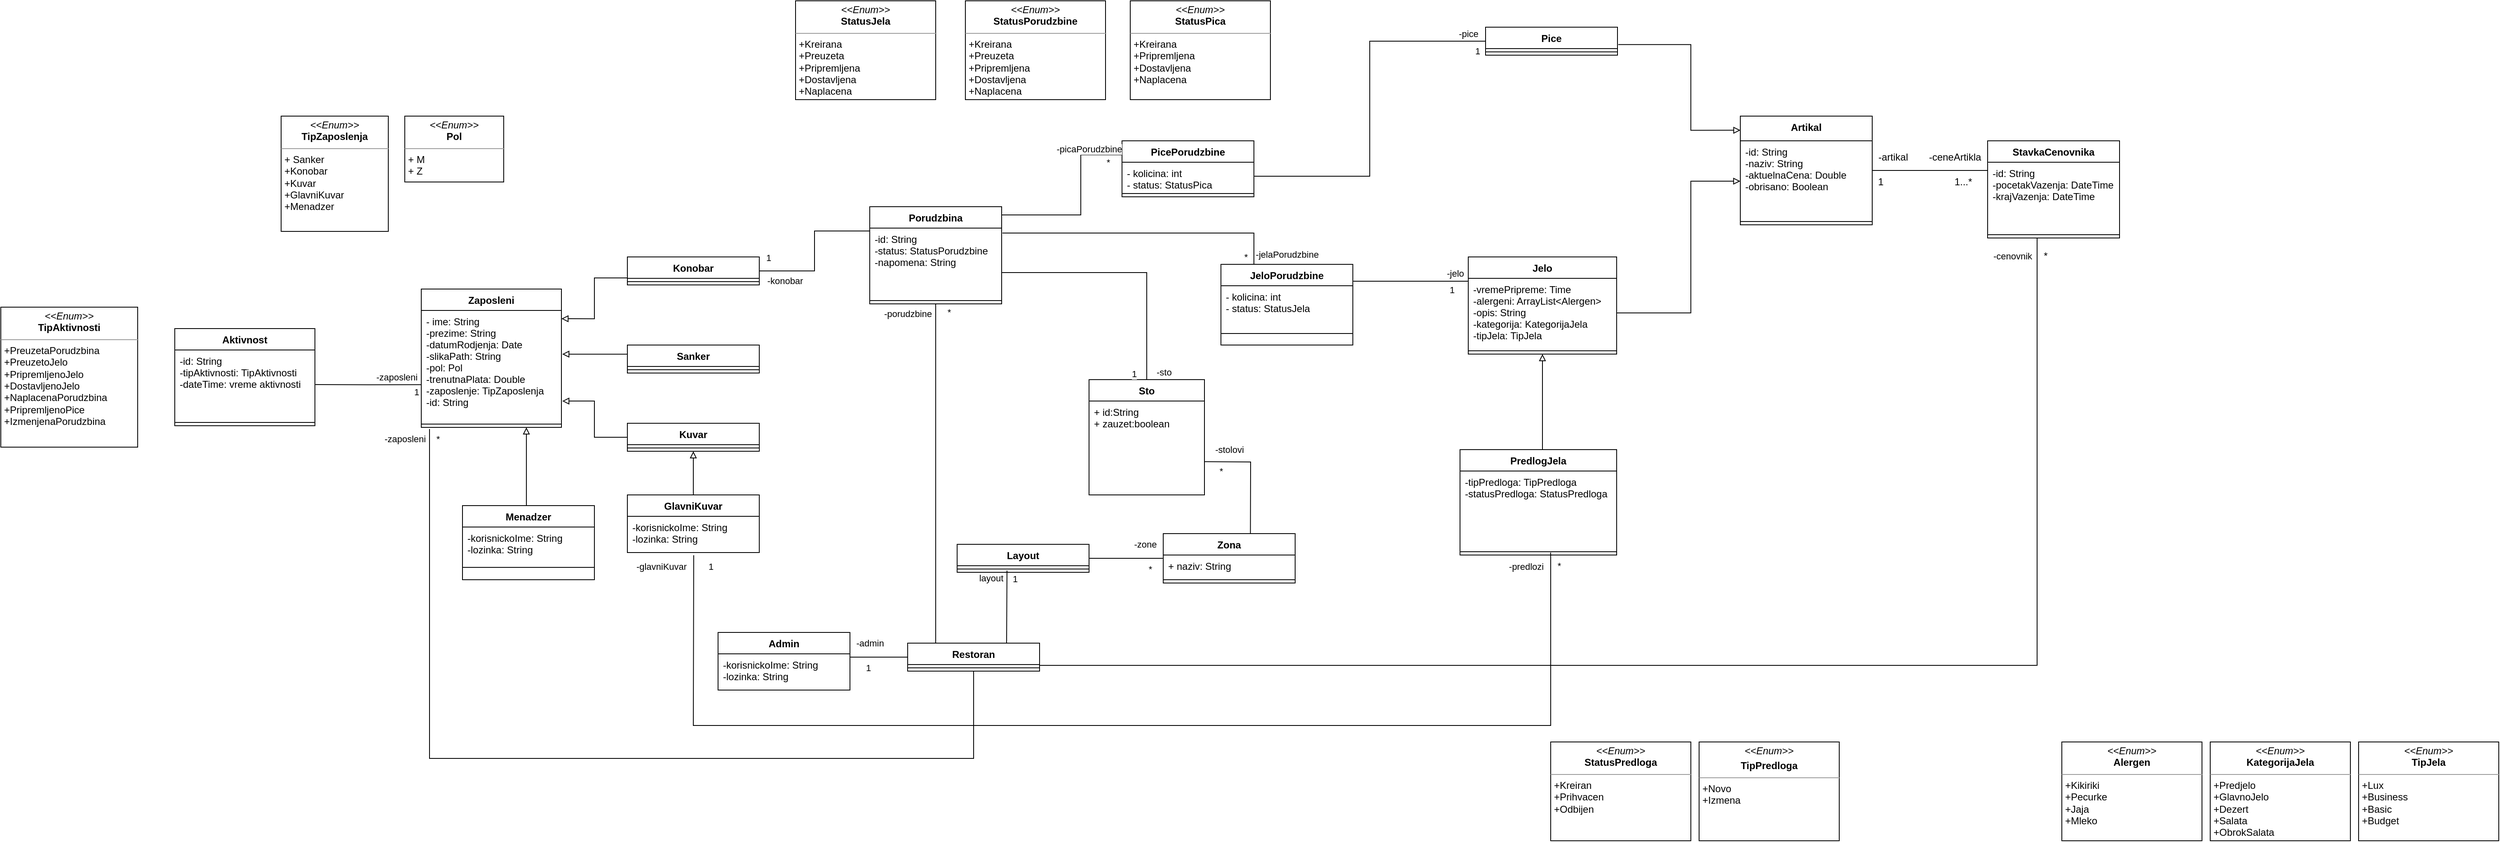 <mxfile version="15.6.8" type="google"><diagram id="C5RBs43oDa-KdzZeNtuy" name="Page-1"><mxGraphModel dx="2500" dy="946" grid="1" gridSize="10" guides="1" tooltips="1" connect="1" arrows="1" fold="1" page="1" pageScale="1" pageWidth="827" pageHeight="1169" math="0" shadow="0"><root><mxCell id="WIyWlLk6GJQsqaUBKTNV-0"/><mxCell id="WIyWlLk6GJQsqaUBKTNV-1" parent="WIyWlLk6GJQsqaUBKTNV-0"/><mxCell id="PHGh8Hlhqa9zIVunHIgh-32" style="edgeStyle=orthogonalEdgeStyle;rounded=0;orthogonalLoop=1;jettySize=auto;html=1;exitX=0;exitY=0.673;exitDx=0;exitDy=0;entryX=1;entryY=0.5;entryDx=0;entryDy=0;endArrow=none;endFill=0;exitPerimeter=0;" edge="1" parent="WIyWlLk6GJQsqaUBKTNV-1" source="z5lj-gAgXZNig8VjJqwY-1" target="adZ7e3oiYc-GaPD_0mU6-1"><mxGeometry relative="1" as="geometry"/></mxCell><mxCell id="PHGh8Hlhqa9zIVunHIgh-33" value="-zaposleni" style="edgeLabel;html=1;align=center;verticalAlign=middle;resizable=0;points=[];" vertex="1" connectable="0" parent="PHGh8Hlhqa9zIVunHIgh-32"><mxGeometry x="0.239" y="2" relative="1" as="geometry"><mxPoint x="50" y="-11" as="offset"/></mxGeometry></mxCell><mxCell id="PHGh8Hlhqa9zIVunHIgh-34" value="1" style="edgeLabel;html=1;align=center;verticalAlign=middle;resizable=0;points=[];" vertex="1" connectable="0" parent="PHGh8Hlhqa9zIVunHIgh-32"><mxGeometry x="-0.208" y="1" relative="1" as="geometry"><mxPoint x="45" y="8" as="offset"/></mxGeometry></mxCell><mxCell id="z5lj-gAgXZNig8VjJqwY-0" value="Zaposleni" style="swimlane;fontStyle=1;align=center;verticalAlign=top;childLayout=stackLayout;horizontal=1;startSize=26;horizontalStack=0;resizeParent=1;resizeParentMax=0;resizeLast=0;collapsible=1;marginBottom=0;fillColor=default;strokeColor=default;fontColor=default;" parent="WIyWlLk6GJQsqaUBKTNV-1" vertex="1"><mxGeometry x="-210" y="390" width="170" height="168" as="geometry"/></mxCell><mxCell id="z5lj-gAgXZNig8VjJqwY-1" value="- ime: String&#10;-prezime: String&#10;-datumRodjenja: Date&#10;-slikaPath: String&#10;-pol: Pol&#10;-trenutnaPlata: Double&#10;-zaposlenje: TipZaposlenja&#10;-id: String&#10;" style="text;strokeColor=none;fillColor=none;align=left;verticalAlign=top;spacingLeft=4;spacingRight=4;overflow=hidden;rotatable=0;points=[[0,0.5],[1,0.5]];portConstraint=eastwest;fontColor=default;" parent="z5lj-gAgXZNig8VjJqwY-0" vertex="1"><mxGeometry y="26" width="170" height="134" as="geometry"/></mxCell><mxCell id="z5lj-gAgXZNig8VjJqwY-2" value="" style="line;strokeWidth=1;fillColor=none;align=left;verticalAlign=middle;spacingTop=-1;spacingLeft=3;spacingRight=3;rotatable=0;labelPosition=right;points=[];portConstraint=eastwest;" parent="z5lj-gAgXZNig8VjJqwY-0" vertex="1"><mxGeometry y="160" width="170" height="8" as="geometry"/></mxCell><mxCell id="z5lj-gAgXZNig8VjJqwY-4" value="&lt;p style=&quot;margin: 0px ; margin-top: 4px ; text-align: center&quot;&gt;&lt;i&gt;&amp;lt;&amp;lt;Enum&amp;gt;&amp;gt;&lt;/i&gt;&lt;br&gt;&lt;b&gt;TipZaposlenja&lt;/b&gt;&lt;/p&gt;&lt;hr size=&quot;1&quot;&gt;&lt;p style=&quot;margin: 0px ; margin-left: 4px&quot;&gt;+ Sanker&lt;br&gt;&lt;/p&gt;&lt;p style=&quot;margin: 0px ; margin-left: 4px&quot;&gt;+Konobar&lt;/p&gt;&lt;p style=&quot;margin: 0px ; margin-left: 4px&quot;&gt;+Kuvar&lt;/p&gt;&lt;p style=&quot;margin: 0px ; margin-left: 4px&quot;&gt;+GlavniKuvar&lt;/p&gt;&lt;p style=&quot;margin: 0px ; margin-left: 4px&quot;&gt;+Menadzer&lt;/p&gt;&lt;p style=&quot;margin: 0px ; margin-left: 4px&quot;&gt;&lt;br&gt;&lt;/p&gt;" style="verticalAlign=top;align=left;overflow=fill;fontSize=12;fontFamily=Helvetica;html=1;fillColor=default;strokeColor=default;fontColor=default;" vertex="1" parent="WIyWlLk6GJQsqaUBKTNV-1"><mxGeometry x="-380" y="180" width="130" height="140" as="geometry"/></mxCell><mxCell id="z5lj-gAgXZNig8VjJqwY-5" value="&lt;p style=&quot;margin: 0px ; margin-top: 4px ; text-align: center&quot;&gt;&lt;i&gt;&amp;lt;&amp;lt;Enum&amp;gt;&amp;gt;&lt;/i&gt;&lt;br&gt;&lt;b&gt;Pol&lt;/b&gt;&lt;/p&gt;&lt;hr size=&quot;1&quot;&gt;&lt;p style=&quot;margin: 0px ; margin-left: 4px&quot;&gt;+ M&lt;/p&gt;&lt;p style=&quot;margin: 0px ; margin-left: 4px&quot;&gt;+ Z&lt;/p&gt;&lt;p style=&quot;margin: 0px ; margin-left: 4px&quot;&gt;&lt;br&gt;&lt;/p&gt;" style="verticalAlign=top;align=left;overflow=fill;fontSize=12;fontFamily=Helvetica;html=1;fillColor=default;strokeColor=default;fontColor=default;" vertex="1" parent="WIyWlLk6GJQsqaUBKTNV-1"><mxGeometry x="-230" y="180" width="120" height="80" as="geometry"/></mxCell><mxCell id="PHGh8Hlhqa9zIVunHIgh-1" style="edgeStyle=orthogonalEdgeStyle;rounded=0;orthogonalLoop=1;jettySize=auto;html=1;exitX=0;exitY=0.25;exitDx=0;exitDy=0;entryX=1;entryY=0.5;entryDx=0;entryDy=0;strokeColor=default;labelBackgroundColor=default;fontColor=default;endArrow=none;endFill=0;" edge="1" parent="WIyWlLk6GJQsqaUBKTNV-1" source="z5lj-gAgXZNig8VjJqwY-6" target="x6llYx6N_kBOR-VFMEYY-3"><mxGeometry relative="1" as="geometry"/></mxCell><mxCell id="PHGh8Hlhqa9zIVunHIgh-4" value="1" style="edgeLabel;html=1;align=center;verticalAlign=middle;resizable=0;points=[];" vertex="1" connectable="0" parent="PHGh8Hlhqa9zIVunHIgh-1"><mxGeometry x="0.949" y="1" relative="1" as="geometry"><mxPoint x="6" y="-17" as="offset"/></mxGeometry></mxCell><mxCell id="x6llYx6N_kBOR-VFMEYY-9" value="-konobar" style="edgeLabel;html=1;align=center;verticalAlign=middle;resizable=0;points=[];" connectable="0" vertex="1" parent="PHGh8Hlhqa9zIVunHIgh-1"><mxGeometry x="0.861" y="2" relative="1" as="geometry"><mxPoint x="18" y="10" as="offset"/></mxGeometry></mxCell><mxCell id="z5lj-gAgXZNig8VjJqwY-6" value="Porudzbina" style="swimlane;fontStyle=1;align=center;verticalAlign=top;childLayout=stackLayout;horizontal=1;startSize=26;horizontalStack=0;resizeParent=1;resizeParentMax=0;resizeLast=0;collapsible=1;marginBottom=0;fillColor=default;strokeColor=default;fontColor=default;" vertex="1" parent="WIyWlLk6GJQsqaUBKTNV-1"><mxGeometry x="334" y="290" width="160" height="118" as="geometry"/></mxCell><mxCell id="z5lj-gAgXZNig8VjJqwY-7" value="-id: String&#10;-status: StatusPorudzbine&#10;-napomena: String" style="text;strokeColor=none;fillColor=none;align=left;verticalAlign=top;spacingLeft=4;spacingRight=4;overflow=hidden;rotatable=0;points=[[0,0.5],[1,0.5]];portConstraint=eastwest;fontColor=default;" vertex="1" parent="z5lj-gAgXZNig8VjJqwY-6"><mxGeometry y="26" width="160" height="84" as="geometry"/></mxCell><mxCell id="z5lj-gAgXZNig8VjJqwY-8" value="" style="line;strokeWidth=1;fillColor=none;align=left;verticalAlign=middle;spacingTop=-1;spacingLeft=3;spacingRight=3;rotatable=0;labelPosition=right;points=[];portConstraint=eastwest;" vertex="1" parent="z5lj-gAgXZNig8VjJqwY-6"><mxGeometry y="110" width="160" height="8" as="geometry"/></mxCell><mxCell id="z5lj-gAgXZNig8VjJqwY-10" value="JeloPorudzbine" style="swimlane;fontStyle=1;align=center;verticalAlign=top;childLayout=stackLayout;horizontal=1;startSize=26;horizontalStack=0;resizeParent=1;resizeParentMax=0;resizeLast=0;collapsible=1;marginBottom=0;" vertex="1" parent="WIyWlLk6GJQsqaUBKTNV-1"><mxGeometry x="760" y="360" width="160" height="98" as="geometry"/></mxCell><mxCell id="z5lj-gAgXZNig8VjJqwY-11" value="- kolicina: int&#10;- status: StatusJela" style="text;strokeColor=none;fillColor=none;align=left;verticalAlign=top;spacingLeft=4;spacingRight=4;overflow=hidden;rotatable=0;points=[[0,0.5],[1,0.5]];portConstraint=eastwest;" vertex="1" parent="z5lj-gAgXZNig8VjJqwY-10"><mxGeometry y="26" width="160" height="44" as="geometry"/></mxCell><mxCell id="z5lj-gAgXZNig8VjJqwY-12" value="" style="line;strokeWidth=1;fillColor=none;align=left;verticalAlign=middle;spacingTop=-1;spacingLeft=3;spacingRight=3;rotatable=0;labelPosition=right;points=[];portConstraint=eastwest;" vertex="1" parent="z5lj-gAgXZNig8VjJqwY-10"><mxGeometry y="70" width="160" height="28" as="geometry"/></mxCell><mxCell id="z5lj-gAgXZNig8VjJqwY-14" value="PicePorudzbine" style="swimlane;fontStyle=1;align=center;verticalAlign=top;childLayout=stackLayout;horizontal=1;startSize=26;horizontalStack=0;resizeParent=1;resizeParentMax=0;resizeLast=0;collapsible=1;marginBottom=0;" vertex="1" parent="WIyWlLk6GJQsqaUBKTNV-1"><mxGeometry x="640" y="210" width="160" height="68" as="geometry"/></mxCell><mxCell id="z5lj-gAgXZNig8VjJqwY-15" value="- kolicina: int&#10;- status: StatusPica" style="text;strokeColor=none;fillColor=none;align=left;verticalAlign=top;spacingLeft=4;spacingRight=4;overflow=hidden;rotatable=0;points=[[0,0.5],[1,0.5]];portConstraint=eastwest;" vertex="1" parent="z5lj-gAgXZNig8VjJqwY-14"><mxGeometry y="26" width="160" height="34" as="geometry"/></mxCell><mxCell id="z5lj-gAgXZNig8VjJqwY-16" value="" style="line;strokeWidth=1;fillColor=none;align=left;verticalAlign=middle;spacingTop=-1;spacingLeft=3;spacingRight=3;rotatable=0;labelPosition=right;points=[];portConstraint=eastwest;" vertex="1" parent="z5lj-gAgXZNig8VjJqwY-14"><mxGeometry y="60" width="160" height="8" as="geometry"/></mxCell><mxCell id="z5lj-gAgXZNig8VjJqwY-35" value="-porudzbine" style="edgeStyle=orthogonalEdgeStyle;rounded=0;orthogonalLoop=1;jettySize=auto;html=1;strokeColor=default;labelBackgroundColor=default;fontColor=default;endArrow=none;endFill=0;" edge="1" parent="WIyWlLk6GJQsqaUBKTNV-1" target="z5lj-gAgXZNig8VjJqwY-6"><mxGeometry x="0.942" y="34" relative="1" as="geometry"><Array as="points"><mxPoint x="414" y="820"/></Array><mxPoint x="414" y="820" as="sourcePoint"/><mxPoint x="430" y="500" as="targetPoint"/><mxPoint as="offset"/></mxGeometry></mxCell><mxCell id="PHGh8Hlhqa9zIVunHIgh-7" value="*" style="edgeLabel;html=1;align=center;verticalAlign=middle;resizable=0;points=[];" vertex="1" connectable="0" parent="z5lj-gAgXZNig8VjJqwY-35"><mxGeometry x="0.276" relative="1" as="geometry"><mxPoint x="16" y="-139" as="offset"/></mxGeometry></mxCell><mxCell id="z5lj-gAgXZNig8VjJqwY-18" value="Restoran" style="swimlane;fontStyle=1;align=center;verticalAlign=top;childLayout=stackLayout;horizontal=1;startSize=26;horizontalStack=0;resizeParent=1;resizeParentMax=0;resizeLast=0;collapsible=1;marginBottom=0;fillColor=default;strokeColor=default;fontColor=default;" vertex="1" parent="WIyWlLk6GJQsqaUBKTNV-1"><mxGeometry x="380" y="820" width="160" height="34" as="geometry"/></mxCell><mxCell id="z5lj-gAgXZNig8VjJqwY-20" value="" style="line;strokeWidth=1;fillColor=none;align=left;verticalAlign=middle;spacingTop=-1;spacingLeft=3;spacingRight=3;rotatable=0;labelPosition=right;points=[];portConstraint=eastwest;" vertex="1" parent="z5lj-gAgXZNig8VjJqwY-18"><mxGeometry y="26" width="160" height="8" as="geometry"/></mxCell><mxCell id="z5lj-gAgXZNig8VjJqwY-22" value="-picaPorudzbine" style="edgeStyle=orthogonalEdgeStyle;rounded=0;orthogonalLoop=1;jettySize=auto;html=1;entryX=0;entryY=0.25;entryDx=0;entryDy=0;endArrow=none;endFill=0;exitX=1;exitY=0;exitDx=0;exitDy=0;" edge="1" parent="WIyWlLk6GJQsqaUBKTNV-1" source="z5lj-gAgXZNig8VjJqwY-6" target="z5lj-gAgXZNig8VjJqwY-14"><mxGeometry x="0.651" y="7" relative="1" as="geometry"><Array as="points"><mxPoint x="494" y="300"/><mxPoint x="590" y="300"/><mxPoint x="590" y="227"/></Array><mxPoint x="500" y="299" as="sourcePoint"/><mxPoint as="offset"/></mxGeometry></mxCell><mxCell id="PHGh8Hlhqa9zIVunHIgh-13" value="*" style="edgeLabel;html=1;align=center;verticalAlign=middle;resizable=0;points=[];" vertex="1" connectable="0" parent="z5lj-gAgXZNig8VjJqwY-22"><mxGeometry x="0.143" y="1" relative="1" as="geometry"><mxPoint x="34" y="-39" as="offset"/></mxGeometry></mxCell><mxCell id="z5lj-gAgXZNig8VjJqwY-23" value="-jelaPorudzbine" style="edgeStyle=orthogonalEdgeStyle;rounded=0;orthogonalLoop=1;jettySize=auto;html=1;entryX=0.25;entryY=0;entryDx=0;entryDy=0;strokeColor=default;labelBackgroundColor=default;fontColor=default;endArrow=none;endFill=0;exitX=1.006;exitY=0.071;exitDx=0;exitDy=0;exitPerimeter=0;" edge="1" parent="WIyWlLk6GJQsqaUBKTNV-1" source="z5lj-gAgXZNig8VjJqwY-7" target="z5lj-gAgXZNig8VjJqwY-10"><mxGeometry x="0.933" y="40" relative="1" as="geometry"><Array as="points"><mxPoint x="800" y="322"/></Array><mxPoint x="630" y="338" as="sourcePoint"/><mxPoint as="offset"/></mxGeometry></mxCell><mxCell id="PHGh8Hlhqa9zIVunHIgh-8" value="*" style="edgeLabel;html=1;align=center;verticalAlign=middle;resizable=0;points=[];" vertex="1" connectable="0" parent="z5lj-gAgXZNig8VjJqwY-23"><mxGeometry x="0.347" y="-1" relative="1" as="geometry"><mxPoint x="64" y="28" as="offset"/></mxGeometry></mxCell><mxCell id="z5lj-gAgXZNig8VjJqwY-24" value="&lt;p style=&quot;margin: 0px ; margin-top: 4px ; text-align: center&quot;&gt;&lt;i&gt;&amp;lt;&amp;lt;Enum&amp;gt;&amp;gt;&lt;/i&gt;&lt;br&gt;&lt;b&gt;StatusPorudzbine&lt;/b&gt;&lt;/p&gt;&lt;hr size=&quot;1&quot;&gt;&lt;p style=&quot;margin: 0px ; margin-left: 4px&quot;&gt;+Kreirana&lt;/p&gt;&lt;p style=&quot;margin: 0px ; margin-left: 4px&quot;&gt;+Preuzeta&lt;/p&gt;&lt;p style=&quot;margin: 0px ; margin-left: 4px&quot;&gt;+Pripremljena&lt;/p&gt;&lt;p style=&quot;margin: 0px ; margin-left: 4px&quot;&gt;+Dostavljena&lt;/p&gt;&lt;p style=&quot;margin: 0px ; margin-left: 4px&quot;&gt;+Naplacena&lt;/p&gt;&lt;p style=&quot;margin: 0px ; margin-left: 4px&quot;&gt;&lt;br&gt;&lt;/p&gt;" style="verticalAlign=top;align=left;overflow=fill;fontSize=12;fontFamily=Helvetica;html=1;" vertex="1" parent="WIyWlLk6GJQsqaUBKTNV-1"><mxGeometry x="450" y="40" width="170" height="120" as="geometry"/></mxCell><mxCell id="z5lj-gAgXZNig8VjJqwY-25" value="Pice" style="swimlane;fontStyle=1;align=center;verticalAlign=top;childLayout=stackLayout;horizontal=1;startSize=26;horizontalStack=0;resizeParent=1;resizeParentMax=0;resizeLast=0;collapsible=1;marginBottom=0;" vertex="1" parent="WIyWlLk6GJQsqaUBKTNV-1"><mxGeometry x="1081" y="72" width="160" height="34" as="geometry"/></mxCell><mxCell id="z5lj-gAgXZNig8VjJqwY-27" value="" style="line;strokeWidth=1;fillColor=none;align=left;verticalAlign=middle;spacingTop=-1;spacingLeft=3;spacingRight=3;rotatable=0;labelPosition=right;points=[];portConstraint=eastwest;" vertex="1" parent="z5lj-gAgXZNig8VjJqwY-25"><mxGeometry y="26" width="160" height="8" as="geometry"/></mxCell><mxCell id="z5lj-gAgXZNig8VjJqwY-29" value="Jelo" style="swimlane;fontStyle=1;align=center;verticalAlign=top;childLayout=stackLayout;horizontal=1;startSize=26;horizontalStack=0;resizeParent=1;resizeParentMax=0;resizeLast=0;collapsible=1;marginBottom=0;" vertex="1" parent="WIyWlLk6GJQsqaUBKTNV-1"><mxGeometry x="1060" y="351" width="180" height="118" as="geometry"/></mxCell><mxCell id="z5lj-gAgXZNig8VjJqwY-30" value="-vremePripreme: Time&#10;-alergeni: ArrayList&lt;Alergen&gt;&#10;-opis: String&#10;-kategorija: KategorijaJela&#10;-tipJela: TipJela" style="text;strokeColor=none;fillColor=none;align=left;verticalAlign=top;spacingLeft=4;spacingRight=4;overflow=hidden;rotatable=0;points=[[0,0.5],[1,0.5]];portConstraint=eastwest;" vertex="1" parent="z5lj-gAgXZNig8VjJqwY-29"><mxGeometry y="26" width="180" height="84" as="geometry"/></mxCell><mxCell id="z5lj-gAgXZNig8VjJqwY-31" value="" style="line;strokeWidth=1;fillColor=none;align=left;verticalAlign=middle;spacingTop=-1;spacingLeft=3;spacingRight=3;rotatable=0;labelPosition=right;points=[];portConstraint=eastwest;" vertex="1" parent="z5lj-gAgXZNig8VjJqwY-29"><mxGeometry y="110" width="180" height="8" as="geometry"/></mxCell><mxCell id="z5lj-gAgXZNig8VjJqwY-33" value="-pice" style="edgeStyle=orthogonalEdgeStyle;rounded=0;orthogonalLoop=1;jettySize=auto;html=1;entryX=0;entryY=0.5;entryDx=0;entryDy=0;endArrow=none;endFill=0;" edge="1" parent="WIyWlLk6GJQsqaUBKTNV-1" source="z5lj-gAgXZNig8VjJqwY-15" target="z5lj-gAgXZNig8VjJqwY-25"><mxGeometry x="0.906" y="9" relative="1" as="geometry"><mxPoint as="offset"/></mxGeometry></mxCell><mxCell id="PHGh8Hlhqa9zIVunHIgh-12" value="1" style="edgeLabel;html=1;align=center;verticalAlign=middle;resizable=0;points=[];" vertex="1" connectable="0" parent="z5lj-gAgXZNig8VjJqwY-33"><mxGeometry x="0.316" y="-5" relative="1" as="geometry"><mxPoint x="125" as="offset"/></mxGeometry></mxCell><mxCell id="z5lj-gAgXZNig8VjJqwY-34" value="-jelo" style="edgeStyle=orthogonalEdgeStyle;rounded=0;orthogonalLoop=1;jettySize=auto;html=1;entryX=0;entryY=0.25;entryDx=0;entryDy=0;endArrow=none;endFill=0;" edge="1" parent="WIyWlLk6GJQsqaUBKTNV-1" source="z5lj-gAgXZNig8VjJqwY-10" target="z5lj-gAgXZNig8VjJqwY-29"><mxGeometry x="0.761" y="11" relative="1" as="geometry"><mxPoint y="1" as="offset"/><Array as="points"><mxPoint x="990" y="381"/></Array></mxGeometry></mxCell><mxCell id="PHGh8Hlhqa9zIVunHIgh-11" value="1" style="edgeLabel;html=1;align=center;verticalAlign=middle;resizable=0;points=[];" vertex="1" connectable="0" parent="z5lj-gAgXZNig8VjJqwY-34"><mxGeometry x="-0.13" y="-2" relative="1" as="geometry"><mxPoint x="59" y="8" as="offset"/></mxGeometry></mxCell><mxCell id="adZ7e3oiYc-GaPD_0mU6-0" value="Aktivnost" style="swimlane;fontStyle=1;align=center;verticalAlign=top;childLayout=stackLayout;horizontal=1;startSize=26;horizontalStack=0;resizeParent=1;resizeParentMax=0;resizeLast=0;collapsible=1;marginBottom=0;fillColor=default;strokeColor=default;fontColor=default;" vertex="1" parent="WIyWlLk6GJQsqaUBKTNV-1"><mxGeometry x="-509" y="438" width="170" height="118" as="geometry"/></mxCell><mxCell id="adZ7e3oiYc-GaPD_0mU6-1" value="-id: String&#10;-tipAktivnosti: TipAktivnosti&#10;-dateTime: vreme aktivnosti" style="text;strokeColor=none;fillColor=none;align=left;verticalAlign=top;spacingLeft=4;spacingRight=4;overflow=hidden;rotatable=0;points=[[0,0.5],[1,0.5]];portConstraint=eastwest;fontColor=default;" vertex="1" parent="adZ7e3oiYc-GaPD_0mU6-0"><mxGeometry y="26" width="170" height="84" as="geometry"/></mxCell><mxCell id="adZ7e3oiYc-GaPD_0mU6-2" value="" style="line;strokeWidth=1;fillColor=none;align=left;verticalAlign=middle;spacingTop=-1;spacingLeft=3;spacingRight=3;rotatable=0;labelPosition=right;points=[];portConstraint=eastwest;" vertex="1" parent="adZ7e3oiYc-GaPD_0mU6-0"><mxGeometry y="110" width="170" height="8" as="geometry"/></mxCell><mxCell id="x6llYx6N_kBOR-VFMEYY-0" value="&lt;p style=&quot;margin: 0px ; margin-top: 4px ; text-align: center&quot;&gt;&lt;i&gt;&amp;lt;&amp;lt;Enum&amp;gt;&amp;gt;&lt;/i&gt;&lt;br&gt;&lt;b&gt;StatusJela&lt;/b&gt;&lt;/p&gt;&lt;hr size=&quot;1&quot;&gt;&lt;p style=&quot;margin: 0px ; margin-left: 4px&quot;&gt;+Kreirana&lt;/p&gt;&lt;p style=&quot;margin: 0px ; margin-left: 4px&quot;&gt;+Preuzeta&lt;/p&gt;&lt;p style=&quot;margin: 0px ; margin-left: 4px&quot;&gt;+Pripremljena&lt;/p&gt;&lt;p style=&quot;margin: 0px ; margin-left: 4px&quot;&gt;+Dostavljena&lt;/p&gt;&lt;p style=&quot;margin: 0px ; margin-left: 4px&quot;&gt;+Naplacena&lt;/p&gt;&lt;p style=&quot;margin: 0px ; margin-left: 4px&quot;&gt;&lt;br&gt;&lt;/p&gt;" style="verticalAlign=top;align=left;overflow=fill;fontSize=12;fontFamily=Helvetica;html=1;fillColor=default;strokeColor=default;fontColor=default;" vertex="1" parent="WIyWlLk6GJQsqaUBKTNV-1"><mxGeometry x="244" y="40" width="170" height="120" as="geometry"/></mxCell><mxCell id="x6llYx6N_kBOR-VFMEYY-1" value="&lt;p style=&quot;margin: 0px ; margin-top: 4px ; text-align: center&quot;&gt;&lt;i&gt;&amp;lt;&amp;lt;Enum&amp;gt;&amp;gt;&lt;/i&gt;&lt;br&gt;&lt;b&gt;StatusPica&lt;/b&gt;&lt;/p&gt;&lt;hr size=&quot;1&quot;&gt;&lt;p style=&quot;margin: 0px ; margin-left: 4px&quot;&gt;+Kreirana&lt;/p&gt;&lt;p style=&quot;margin: 0px ; margin-left: 4px&quot;&gt;+Pripremljena&lt;/p&gt;&lt;p style=&quot;margin: 0px ; margin-left: 4px&quot;&gt;+Dostavljena&lt;/p&gt;&lt;p style=&quot;margin: 0px ; margin-left: 4px&quot;&gt;+Naplacena&lt;/p&gt;&lt;p style=&quot;margin: 0px ; margin-left: 4px&quot;&gt;&lt;br&gt;&lt;/p&gt;" style="verticalAlign=top;align=left;overflow=fill;fontSize=12;fontFamily=Helvetica;html=1;" vertex="1" parent="WIyWlLk6GJQsqaUBKTNV-1"><mxGeometry x="650" y="40" width="170" height="120" as="geometry"/></mxCell><mxCell id="z5lj-gAgXZNig8VjJqwY-54" style="edgeStyle=orthogonalEdgeStyle;rounded=0;orthogonalLoop=1;jettySize=auto;html=1;endArrow=none;endFill=0;strokeWidth=1;startArrow=none;startFill=0;" edge="1" parent="WIyWlLk6GJQsqaUBKTNV-1" source="z5lj-gAgXZNig8VjJqwY-41" target="z5lj-gAgXZNig8VjJqwY-48"><mxGeometry relative="1" as="geometry"><Array as="points"><mxPoint x="1600" y="246"/><mxPoint x="1600" y="246"/></Array></mxGeometry></mxCell><mxCell id="z5lj-gAgXZNig8VjJqwY-41" value="Artikal" style="swimlane;fontStyle=1;align=center;verticalAlign=top;childLayout=stackLayout;horizontal=1;startSize=30;horizontalStack=0;resizeParent=1;resizeParentMax=0;resizeLast=0;collapsible=1;marginBottom=0;" vertex="1" parent="WIyWlLk6GJQsqaUBKTNV-1"><mxGeometry x="1390" y="180" width="160" height="132" as="geometry"/></mxCell><mxCell id="z5lj-gAgXZNig8VjJqwY-42" value="-id: String&#10;-naziv: String&#10;-aktuelnaCena: Double&#10;-obrisano: Boolean&#10;" style="text;strokeColor=none;fillColor=none;align=left;verticalAlign=top;spacingLeft=4;spacingRight=4;overflow=hidden;rotatable=0;points=[[0,0.5],[1,0.5]];portConstraint=eastwest;" vertex="1" parent="z5lj-gAgXZNig8VjJqwY-41"><mxGeometry y="30" width="160" height="94" as="geometry"/></mxCell><mxCell id="z5lj-gAgXZNig8VjJqwY-43" value="" style="line;strokeWidth=1;fillColor=none;align=left;verticalAlign=middle;spacingTop=-1;spacingLeft=3;spacingRight=3;rotatable=0;labelPosition=right;points=[];portConstraint=eastwest;" vertex="1" parent="z5lj-gAgXZNig8VjJqwY-41"><mxGeometry y="124" width="160" height="8" as="geometry"/></mxCell><mxCell id="adZ7e3oiYc-GaPD_0mU6-10" value="&lt;p style=&quot;margin: 0px ; margin-top: 4px ; text-align: center&quot;&gt;&lt;i&gt;&amp;lt;&amp;lt;Enum&amp;gt;&amp;gt;&lt;/i&gt;&lt;br&gt;&lt;b&gt;TipAktivnosti&lt;/b&gt;&lt;/p&gt;&lt;hr size=&quot;1&quot;&gt;&lt;p style=&quot;margin: 0px ; margin-left: 4px&quot;&gt;+PreuzetaPorudzbina&lt;/p&gt;&lt;p style=&quot;margin: 0px ; margin-left: 4px&quot;&gt;+PreuzetoJelo&lt;/p&gt;&lt;p style=&quot;margin: 0px ; margin-left: 4px&quot;&gt;+PripremljenoJelo&lt;/p&gt;&lt;p style=&quot;margin: 0px ; margin-left: 4px&quot;&gt;+DostavljenoJelo&lt;/p&gt;&lt;p style=&quot;margin: 0px ; margin-left: 4px&quot;&gt;+NaplacenaPorudzbina&lt;/p&gt;&lt;p style=&quot;margin: 0px ; margin-left: 4px&quot;&gt;+PripremljenoPice&lt;/p&gt;&lt;p style=&quot;margin: 0px ; margin-left: 4px&quot;&gt;+IzmenjenaPorudzbina&lt;/p&gt;&lt;p style=&quot;margin: 0px ; margin-left: 4px&quot;&gt;&lt;br&gt;&lt;/p&gt;&lt;p style=&quot;margin: 0px ; margin-left: 4px&quot;&gt;&lt;br&gt;&lt;/p&gt;" style="verticalAlign=top;align=left;overflow=fill;fontSize=12;fontFamily=Helvetica;html=1;fillColor=default;strokeColor=default;fontColor=default;" vertex="1" parent="WIyWlLk6GJQsqaUBKTNV-1"><mxGeometry x="-720" y="412" width="166" height="170" as="geometry"/></mxCell><mxCell id="z5lj-gAgXZNig8VjJqwY-45" style="edgeStyle=orthogonalEdgeStyle;rounded=0;orthogonalLoop=1;jettySize=auto;html=1;entryX=0.001;entryY=0.13;entryDx=0;entryDy=0;entryPerimeter=0;endArrow=block;endFill=0;exitX=1.006;exitY=0.62;exitDx=0;exitDy=0;exitPerimeter=0;" edge="1" parent="WIyWlLk6GJQsqaUBKTNV-1" source="z5lj-gAgXZNig8VjJqwY-25" target="z5lj-gAgXZNig8VjJqwY-41"><mxGeometry relative="1" as="geometry"><mxPoint x="1241" y="119" as="sourcePoint"/><Array as="points"><mxPoint x="1330" y="93"/><mxPoint x="1330" y="197"/></Array></mxGeometry></mxCell><mxCell id="z5lj-gAgXZNig8VjJqwY-46" style="edgeStyle=orthogonalEdgeStyle;rounded=0;orthogonalLoop=1;jettySize=auto;html=1;endArrow=block;endFill=0;" edge="1" parent="WIyWlLk6GJQsqaUBKTNV-1" source="z5lj-gAgXZNig8VjJqwY-30" target="z5lj-gAgXZNig8VjJqwY-41"><mxGeometry relative="1" as="geometry"><Array as="points"><mxPoint x="1330" y="419"/><mxPoint x="1330" y="259"/></Array></mxGeometry></mxCell><mxCell id="z5lj-gAgXZNig8VjJqwY-47" value="&lt;p style=&quot;margin: 0px ; margin-top: 4px ; text-align: center&quot;&gt;&lt;i&gt;&amp;lt;&amp;lt;Enum&amp;gt;&amp;gt;&lt;/i&gt;&lt;br&gt;&lt;b&gt;Alergen&lt;/b&gt;&lt;/p&gt;&lt;hr size=&quot;1&quot;&gt;&lt;p style=&quot;margin: 0px ; margin-left: 4px&quot;&gt;+Kikiriki&lt;/p&gt;&lt;p style=&quot;margin: 0px ; margin-left: 4px&quot;&gt;+Pecurke&lt;/p&gt;&lt;p style=&quot;margin: 0px ; margin-left: 4px&quot;&gt;+Jaja&lt;/p&gt;&lt;p style=&quot;margin: 0px ; margin-left: 4px&quot;&gt;+Mleko&lt;/p&gt;&lt;p style=&quot;margin: 0px ; margin-left: 4px&quot;&gt;&lt;br&gt;&lt;/p&gt;" style="verticalAlign=top;align=left;overflow=fill;fontSize=12;fontFamily=Helvetica;html=1;" vertex="1" parent="WIyWlLk6GJQsqaUBKTNV-1"><mxGeometry x="1780" y="940" width="170" height="120" as="geometry"/></mxCell><mxCell id="z5lj-gAgXZNig8VjJqwY-48" value="StavkaCenovnika" style="swimlane;fontStyle=1;align=center;verticalAlign=top;childLayout=stackLayout;horizontal=1;startSize=26;horizontalStack=0;resizeParent=1;resizeParentMax=0;resizeLast=0;collapsible=1;marginBottom=0;" vertex="1" parent="WIyWlLk6GJQsqaUBKTNV-1"><mxGeometry x="1690" y="210" width="160" height="118" as="geometry"/></mxCell><mxCell id="z5lj-gAgXZNig8VjJqwY-49" value="-id: String&#10;-pocetakVazenja: DateTime&#10;-krajVazenja: DateTime" style="text;strokeColor=none;fillColor=none;align=left;verticalAlign=top;spacingLeft=4;spacingRight=4;overflow=hidden;rotatable=0;points=[[0,0.5],[1,0.5]];portConstraint=eastwest;" vertex="1" parent="z5lj-gAgXZNig8VjJqwY-48"><mxGeometry y="26" width="160" height="84" as="geometry"/></mxCell><mxCell id="z5lj-gAgXZNig8VjJqwY-50" value="" style="line;strokeWidth=1;fillColor=none;align=left;verticalAlign=middle;spacingTop=-1;spacingLeft=3;spacingRight=3;rotatable=0;labelPosition=right;points=[];portConstraint=eastwest;" vertex="1" parent="z5lj-gAgXZNig8VjJqwY-48"><mxGeometry y="110" width="160" height="8" as="geometry"/></mxCell><mxCell id="z5lj-gAgXZNig8VjJqwY-52" value="-cenovnik" style="edgeStyle=orthogonalEdgeStyle;rounded=0;orthogonalLoop=1;jettySize=auto;html=1;endArrow=none;endFill=0;strokeColor=default;labelBackgroundColor=default;fontColor=default;" edge="1" parent="WIyWlLk6GJQsqaUBKTNV-1" source="z5lj-gAgXZNig8VjJqwY-18" target="z5lj-gAgXZNig8VjJqwY-48"><mxGeometry x="0.975" y="30" relative="1" as="geometry"><Array as="points"><mxPoint x="1750" y="847"/></Array><mxPoint as="offset"/></mxGeometry></mxCell><mxCell id="z5lj-gAgXZNig8VjJqwY-62" style="edgeStyle=orthogonalEdgeStyle;rounded=0;orthogonalLoop=1;jettySize=auto;html=1;startArrow=none;startFill=0;endArrow=block;endFill=0;strokeWidth=1;" edge="1" parent="WIyWlLk6GJQsqaUBKTNV-1" source="z5lj-gAgXZNig8VjJqwY-55" target="z5lj-gAgXZNig8VjJqwY-29"><mxGeometry relative="1" as="geometry"><Array as="points"><mxPoint x="1150" y="550"/><mxPoint x="1150" y="550"/></Array></mxGeometry></mxCell><mxCell id="z5lj-gAgXZNig8VjJqwY-55" value="PredlogJela" style="swimlane;fontStyle=1;align=center;verticalAlign=top;childLayout=stackLayout;horizontal=1;startSize=26;horizontalStack=0;resizeParent=1;resizeParentMax=0;resizeLast=0;collapsible=1;marginBottom=0;" vertex="1" parent="WIyWlLk6GJQsqaUBKTNV-1"><mxGeometry x="1050" y="585" width="190" height="128" as="geometry"/></mxCell><mxCell id="z5lj-gAgXZNig8VjJqwY-56" value="-tipPredloga: TipPredloga&#10;-statusPredloga: StatusPredloga&#10;&#10;" style="text;strokeColor=none;fillColor=none;align=left;verticalAlign=top;spacingLeft=4;spacingRight=4;overflow=hidden;rotatable=0;points=[[0,0.5],[1,0.5]];portConstraint=eastwest;" vertex="1" parent="z5lj-gAgXZNig8VjJqwY-55"><mxGeometry y="26" width="190" height="94" as="geometry"/></mxCell><mxCell id="z5lj-gAgXZNig8VjJqwY-57" value="" style="line;strokeWidth=1;fillColor=none;align=left;verticalAlign=middle;spacingTop=-1;spacingLeft=3;spacingRight=3;rotatable=0;labelPosition=right;points=[];portConstraint=eastwest;" vertex="1" parent="z5lj-gAgXZNig8VjJqwY-55"><mxGeometry y="120" width="190" height="8" as="geometry"/></mxCell><mxCell id="PHGh8Hlhqa9zIVunHIgh-18" value="" style="endArrow=none;html=1;edgeStyle=orthogonalEdgeStyle;rounded=0;entryX=0;entryY=0.75;entryDx=0;entryDy=0;endFill=0;startArrow=block;startFill=0;exitX=1;exitY=0.075;exitDx=0;exitDy=0;exitPerimeter=0;" edge="1" parent="WIyWlLk6GJQsqaUBKTNV-1" source="z5lj-gAgXZNig8VjJqwY-1" target="x6llYx6N_kBOR-VFMEYY-3"><mxGeometry relative="1" as="geometry"><mxPoint x="-40" y="425" as="sourcePoint"/><mxPoint x="150" y="473.5" as="targetPoint"/></mxGeometry></mxCell><mxCell id="adZ7e3oiYc-GaPD_0mU6-11" value="Sto" style="swimlane;fontStyle=1;childLayout=stackLayout;horizontal=1;startSize=26;fillColor=none;horizontalStack=0;resizeParent=1;resizeParentMax=0;resizeLast=0;collapsible=1;marginBottom=0;labelBackgroundColor=default;fontColor=default;strokeColor=default;" vertex="1" parent="WIyWlLk6GJQsqaUBKTNV-1"><mxGeometry x="600" y="500" width="140" height="140" as="geometry"/></mxCell><mxCell id="adZ7e3oiYc-GaPD_0mU6-12" value="+ id:String&#10;+ zauzet:boolean&#10;" style="text;strokeColor=none;fillColor=none;align=left;verticalAlign=top;spacingLeft=4;spacingRight=4;overflow=hidden;rotatable=0;points=[[0,0.5],[1,0.5]];portConstraint=eastwest;labelBackgroundColor=default;fontColor=default;" vertex="1" parent="adZ7e3oiYc-GaPD_0mU6-11"><mxGeometry y="26" width="140" height="114" as="geometry"/></mxCell><mxCell id="adZ7e3oiYc-GaPD_0mU6-15" value="1" style="endArrow=none;endFill=0;html=1;edgeStyle=orthogonalEdgeStyle;align=left;verticalAlign=top;rounded=0;labelBackgroundColor=default;fontColor=default;strokeColor=default;entryX=0.5;entryY=0;entryDx=0;entryDy=0;exitX=1;exitY=0.702;exitDx=0;exitDy=0;exitPerimeter=0;" edge="1" parent="WIyWlLk6GJQsqaUBKTNV-1" source="z5lj-gAgXZNig8VjJqwY-7" target="adZ7e3oiYc-GaPD_0mU6-11"><mxGeometry x="0.871" y="-20" relative="1" as="geometry"><mxPoint x="490" y="370" as="sourcePoint"/><mxPoint x="650" y="390" as="targetPoint"/><Array as="points"><mxPoint x="494" y="370"/><mxPoint x="670" y="370"/></Array><mxPoint as="offset"/></mxGeometry></mxCell><mxCell id="adZ7e3oiYc-GaPD_0mU6-16" value="-sto" style="edgeLabel;resizable=0;html=1;align=left;verticalAlign=bottom;labelBackgroundColor=default;fontColor=default;strokeColor=default;fillColor=default;" connectable="0" vertex="1" parent="adZ7e3oiYc-GaPD_0mU6-15"><mxGeometry x="-1" relative="1" as="geometry"><mxPoint x="186" y="125" as="offset"/></mxGeometry></mxCell><mxCell id="z5lj-gAgXZNig8VjJqwY-60" value="-ceneArtikla" style="text;html=1;align=center;verticalAlign=middle;resizable=0;points=[];autosize=1;strokeColor=none;fillColor=none;" vertex="1" parent="WIyWlLk6GJQsqaUBKTNV-1"><mxGeometry x="1610" y="220" width="80" height="20" as="geometry"/></mxCell><mxCell id="z5lj-gAgXZNig8VjJqwY-61" value="-artikal" style="text;html=1;align=center;verticalAlign=middle;resizable=0;points=[];autosize=1;strokeColor=none;fillColor=none;" vertex="1" parent="WIyWlLk6GJQsqaUBKTNV-1"><mxGeometry x="1550" y="220" width="50" height="20" as="geometry"/></mxCell><mxCell id="z5lj-gAgXZNig8VjJqwY-63" value="&lt;p style=&quot;margin: 0px ; margin-top: 4px ; text-align: center&quot;&gt;&lt;i&gt;&amp;lt;&amp;lt;Enum&amp;gt;&amp;gt;&lt;/i&gt;&lt;br&gt;&lt;b&gt;KategorijaJela&lt;/b&gt;&lt;/p&gt;&lt;hr size=&quot;1&quot;&gt;&lt;p style=&quot;margin: 0px ; margin-left: 4px&quot;&gt;+Predjelo&lt;/p&gt;&lt;p style=&quot;margin: 0px ; margin-left: 4px&quot;&gt;+GlavnoJelo&lt;/p&gt;&lt;p style=&quot;margin: 0px ; margin-left: 4px&quot;&gt;+Dezert&lt;/p&gt;&lt;p style=&quot;margin: 0px ; margin-left: 4px&quot;&gt;+Salata&lt;/p&gt;&lt;p style=&quot;margin: 0px ; margin-left: 4px&quot;&gt;+ObrokSalata&lt;/p&gt;&lt;p style=&quot;margin: 0px ; margin-left: 4px&quot;&gt;&lt;br&gt;&lt;/p&gt;&lt;p style=&quot;margin: 0px ; margin-left: 4px&quot;&gt;&lt;br&gt;&lt;/p&gt;" style="verticalAlign=top;align=left;overflow=fill;fontSize=12;fontFamily=Helvetica;html=1;" vertex="1" parent="WIyWlLk6GJQsqaUBKTNV-1"><mxGeometry x="1960" y="940" width="170" height="120" as="geometry"/></mxCell><mxCell id="z5lj-gAgXZNig8VjJqwY-64" value="&lt;p style=&quot;margin: 0px ; margin-top: 4px ; text-align: center&quot;&gt;&lt;i&gt;&amp;lt;&amp;lt;Enum&amp;gt;&amp;gt;&lt;/i&gt;&lt;br&gt;&lt;/p&gt;&lt;p style=&quot;margin: 0px ; margin-top: 4px ; text-align: center&quot;&gt;&lt;b&gt;TipPredloga&lt;/b&gt;&lt;/p&gt;&lt;hr size=&quot;1&quot;&gt;&lt;p style=&quot;margin: 0px ; margin-left: 4px&quot;&gt;+Novo&lt;/p&gt;&lt;p style=&quot;margin: 0px ; margin-left: 4px&quot;&gt;+Izmena&lt;/p&gt;&lt;p style=&quot;margin: 0px ; margin-left: 4px&quot;&gt;&lt;br&gt;&lt;/p&gt;" style="verticalAlign=top;align=left;overflow=fill;fontSize=12;fontFamily=Helvetica;html=1;" vertex="1" parent="WIyWlLk6GJQsqaUBKTNV-1"><mxGeometry x="1340" y="940" width="170" height="120" as="geometry"/></mxCell><mxCell id="z5lj-gAgXZNig8VjJqwY-65" value="&lt;p style=&quot;margin: 0px ; margin-top: 4px ; text-align: center&quot;&gt;&lt;i&gt;&amp;lt;&amp;lt;Enum&amp;gt;&amp;gt;&lt;/i&gt;&lt;br&gt;&lt;b&gt;StatusPredloga&lt;/b&gt;&lt;/p&gt;&lt;hr size=&quot;1&quot;&gt;&lt;p style=&quot;margin: 0px ; margin-left: 4px&quot;&gt;+Kreiran&lt;/p&gt;&lt;p style=&quot;margin: 0px ; margin-left: 4px&quot;&gt;+Prihvacen&lt;/p&gt;&lt;p style=&quot;margin: 0px ; margin-left: 4px&quot;&gt;+Odbijen&lt;/p&gt;&lt;p style=&quot;margin: 0px ; margin-left: 4px&quot;&gt;&lt;br&gt;&lt;/p&gt;" style="verticalAlign=top;align=left;overflow=fill;fontSize=12;fontFamily=Helvetica;html=1;" vertex="1" parent="WIyWlLk6GJQsqaUBKTNV-1"><mxGeometry x="1160" y="940" width="170" height="120" as="geometry"/></mxCell><mxCell id="x6llYx6N_kBOR-VFMEYY-3" value="Konobar" style="swimlane;fontStyle=1;align=center;verticalAlign=top;childLayout=stackLayout;horizontal=1;startSize=26;horizontalStack=0;resizeParent=1;resizeParentMax=0;resizeLast=0;collapsible=1;marginBottom=0;fillColor=default;strokeColor=default;fontColor=default;" vertex="1" parent="WIyWlLk6GJQsqaUBKTNV-1"><mxGeometry x="40" y="351" width="160" height="34" as="geometry"/></mxCell><mxCell id="x6llYx6N_kBOR-VFMEYY-5" value="" style="line;strokeWidth=1;fillColor=none;align=left;verticalAlign=middle;spacingTop=-1;spacingLeft=3;spacingRight=3;rotatable=0;labelPosition=right;points=[];portConstraint=eastwest;" vertex="1" parent="x6llYx6N_kBOR-VFMEYY-3"><mxGeometry y="26" width="160" height="8" as="geometry"/></mxCell><mxCell id="z5lj-gAgXZNig8VjJqwY-66" value="1" style="text;html=1;align=center;verticalAlign=middle;resizable=0;points=[];autosize=1;strokeColor=none;fillColor=none;" vertex="1" parent="WIyWlLk6GJQsqaUBKTNV-1"><mxGeometry x="1550" y="250" width="20" height="20" as="geometry"/></mxCell><mxCell id="PHGh8Hlhqa9zIVunHIgh-25" style="edgeStyle=orthogonalEdgeStyle;rounded=0;orthogonalLoop=1;jettySize=auto;html=1;exitX=0;exitY=0.5;exitDx=0;exitDy=0;endArrow=block;endFill=0;entryX=1.006;entryY=0.396;entryDx=0;entryDy=0;entryPerimeter=0;" edge="1" parent="WIyWlLk6GJQsqaUBKTNV-1" source="x6llYx6N_kBOR-VFMEYY-10" target="z5lj-gAgXZNig8VjJqwY-1"><mxGeometry relative="1" as="geometry"><mxPoint x="-41" y="475" as="targetPoint"/><Array as="points"><mxPoint x="40" y="469"/></Array></mxGeometry></mxCell><mxCell id="x6llYx6N_kBOR-VFMEYY-10" value="Sanker" style="swimlane;fontStyle=1;align=center;verticalAlign=top;childLayout=stackLayout;horizontal=1;startSize=26;horizontalStack=0;resizeParent=1;resizeParentMax=0;resizeLast=0;collapsible=1;marginBottom=0;fillColor=default;strokeColor=default;fontColor=default;" vertex="1" parent="WIyWlLk6GJQsqaUBKTNV-1"><mxGeometry x="40" y="458" width="160" height="34" as="geometry"/></mxCell><mxCell id="x6llYx6N_kBOR-VFMEYY-11" value="" style="line;strokeWidth=1;fillColor=none;align=left;verticalAlign=middle;spacingTop=-1;spacingLeft=3;spacingRight=3;rotatable=0;labelPosition=right;points=[];portConstraint=eastwest;" vertex="1" parent="x6llYx6N_kBOR-VFMEYY-10"><mxGeometry y="26" width="160" height="8" as="geometry"/></mxCell><mxCell id="PHGh8Hlhqa9zIVunHIgh-26" style="edgeStyle=orthogonalEdgeStyle;rounded=0;orthogonalLoop=1;jettySize=auto;html=1;exitX=0;exitY=0.5;exitDx=0;exitDy=0;endArrow=block;endFill=0;entryX=1.006;entryY=0.821;entryDx=0;entryDy=0;entryPerimeter=0;" edge="1" parent="WIyWlLk6GJQsqaUBKTNV-1" source="x6llYx6N_kBOR-VFMEYY-14" target="z5lj-gAgXZNig8VjJqwY-1"><mxGeometry relative="1" as="geometry"><mxPoint x="-30" y="526" as="targetPoint"/></mxGeometry></mxCell><mxCell id="x6llYx6N_kBOR-VFMEYY-14" value="Kuvar" style="swimlane;fontStyle=1;align=center;verticalAlign=top;childLayout=stackLayout;horizontal=1;startSize=26;horizontalStack=0;resizeParent=1;resizeParentMax=0;resizeLast=0;collapsible=1;marginBottom=0;fillColor=default;strokeColor=default;fontColor=default;" vertex="1" parent="WIyWlLk6GJQsqaUBKTNV-1"><mxGeometry x="40" y="553" width="160" height="34" as="geometry"/></mxCell><mxCell id="x6llYx6N_kBOR-VFMEYY-15" value="" style="line;strokeWidth=1;fillColor=none;align=left;verticalAlign=middle;spacingTop=-1;spacingLeft=3;spacingRight=3;rotatable=0;labelPosition=right;points=[];portConstraint=eastwest;" vertex="1" parent="x6llYx6N_kBOR-VFMEYY-14"><mxGeometry y="26" width="160" height="8" as="geometry"/></mxCell><mxCell id="z5lj-gAgXZNig8VjJqwY-69" value="&lt;p style=&quot;margin: 0px ; margin-top: 4px ; text-align: center&quot;&gt;&lt;i&gt;&amp;lt;&amp;lt;Enum&amp;gt;&amp;gt;&lt;/i&gt;&lt;br&gt;&lt;b&gt;TipJela&lt;/b&gt;&lt;/p&gt;&lt;hr size=&quot;1&quot;&gt;&lt;p style=&quot;margin: 0px ; margin-left: 4px&quot;&gt;+Lux&lt;/p&gt;&lt;p style=&quot;margin: 0px ; margin-left: 4px&quot;&gt;+Business&lt;/p&gt;&lt;p style=&quot;margin: 0px ; margin-left: 4px&quot;&gt;+Basic&lt;/p&gt;&lt;p style=&quot;margin: 0px ; margin-left: 4px&quot;&gt;+Budget&lt;/p&gt;&lt;p style=&quot;margin: 0px ; margin-left: 4px&quot;&gt;&lt;br&gt;&lt;/p&gt;&lt;p style=&quot;margin: 0px ; margin-left: 4px&quot;&gt;&lt;br&gt;&lt;/p&gt;" style="verticalAlign=top;align=left;overflow=fill;fontSize=12;fontFamily=Helvetica;html=1;" vertex="1" parent="WIyWlLk6GJQsqaUBKTNV-1"><mxGeometry x="2140" y="940" width="170" height="120" as="geometry"/></mxCell><mxCell id="x6llYx6N_kBOR-VFMEYY-16" value="Layout" style="swimlane;fontStyle=1;align=center;verticalAlign=top;childLayout=stackLayout;horizontal=1;startSize=26;horizontalStack=0;resizeParent=1;resizeParentMax=0;resizeLast=0;collapsible=1;marginBottom=0;fillColor=default;strokeColor=default;fontColor=default;" vertex="1" parent="WIyWlLk6GJQsqaUBKTNV-1"><mxGeometry x="440" y="700" width="160" height="34" as="geometry"/></mxCell><mxCell id="x6llYx6N_kBOR-VFMEYY-17" value="" style="line;strokeWidth=1;fillColor=none;align=left;verticalAlign=middle;spacingTop=-1;spacingLeft=3;spacingRight=3;rotatable=0;labelPosition=right;points=[];portConstraint=eastwest;" vertex="1" parent="x6llYx6N_kBOR-VFMEYY-16"><mxGeometry y="26" width="160" height="8" as="geometry"/></mxCell><mxCell id="z5lj-gAgXZNig8VjJqwY-70" value="1...*" style="text;html=1;align=center;verticalAlign=middle;resizable=0;points=[];autosize=1;strokeColor=none;fillColor=none;" vertex="1" parent="WIyWlLk6GJQsqaUBKTNV-1"><mxGeometry x="1640" y="250" width="40" height="20" as="geometry"/></mxCell><mxCell id="z5lj-gAgXZNig8VjJqwY-71" value="*" style="text;html=1;align=center;verticalAlign=middle;resizable=0;points=[];autosize=1;strokeColor=none;fillColor=none;" vertex="1" parent="WIyWlLk6GJQsqaUBKTNV-1"><mxGeometry x="1750" y="340" width="20" height="20" as="geometry"/></mxCell><mxCell id="x6llYx6N_kBOR-VFMEYY-22" value="Zona" style="swimlane;fontStyle=1;align=center;verticalAlign=top;childLayout=stackLayout;horizontal=1;startSize=26;horizontalStack=0;resizeParent=1;resizeParentMax=0;resizeLast=0;collapsible=1;marginBottom=0;" vertex="1" parent="WIyWlLk6GJQsqaUBKTNV-1"><mxGeometry x="690" y="687" width="160" height="60" as="geometry"/></mxCell><mxCell id="x6llYx6N_kBOR-VFMEYY-23" value="+ naziv: String" style="text;strokeColor=none;fillColor=none;align=left;verticalAlign=top;spacingLeft=4;spacingRight=4;overflow=hidden;rotatable=0;points=[[0,0.5],[1,0.5]];portConstraint=eastwest;" vertex="1" parent="x6llYx6N_kBOR-VFMEYY-22"><mxGeometry y="26" width="160" height="26" as="geometry"/></mxCell><mxCell id="x6llYx6N_kBOR-VFMEYY-24" value="" style="line;strokeWidth=1;fillColor=none;align=left;verticalAlign=middle;spacingTop=-1;spacingLeft=3;spacingRight=3;rotatable=0;labelPosition=right;points=[];portConstraint=eastwest;" vertex="1" parent="x6llYx6N_kBOR-VFMEYY-22"><mxGeometry y="52" width="160" height="8" as="geometry"/></mxCell><mxCell id="PHGh8Hlhqa9zIVunHIgh-29" style="edgeStyle=orthogonalEdgeStyle;rounded=0;orthogonalLoop=1;jettySize=auto;html=1;exitX=0.5;exitY=0;exitDx=0;exitDy=0;entryX=0.5;entryY=1;entryDx=0;entryDy=0;endArrow=block;endFill=0;" edge="1" parent="WIyWlLk6GJQsqaUBKTNV-1" source="PHGh8Hlhqa9zIVunHIgh-27" target="x6llYx6N_kBOR-VFMEYY-14"><mxGeometry relative="1" as="geometry"/></mxCell><mxCell id="PHGh8Hlhqa9zIVunHIgh-27" value="GlavniKuvar" style="swimlane;fontStyle=1;align=center;verticalAlign=top;childLayout=stackLayout;horizontal=1;startSize=26;horizontalStack=0;resizeParent=1;resizeParentMax=0;resizeLast=0;collapsible=1;marginBottom=0;fillColor=default;strokeColor=default;fontColor=default;" vertex="1" parent="WIyWlLk6GJQsqaUBKTNV-1"><mxGeometry x="40" y="640" width="160" height="70" as="geometry"/></mxCell><mxCell id="z5lj-gAgXZNig8VjJqwY-73" value="-korisnickoIme: String&#10;-lozinka: String" style="text;strokeColor=none;fillColor=none;align=left;verticalAlign=top;spacingLeft=4;spacingRight=4;overflow=hidden;rotatable=0;points=[[0,0.5],[1,0.5]];portConstraint=eastwest;labelBackgroundColor=default;fontColor=default;" vertex="1" parent="PHGh8Hlhqa9zIVunHIgh-27"><mxGeometry y="26" width="160" height="44" as="geometry"/></mxCell><mxCell id="x6llYx6N_kBOR-VFMEYY-26" value="" style="endArrow=none;html=1;rounded=0;exitX=0.75;exitY=0;exitDx=0;exitDy=0;entryX=0.378;entryY=0.724;entryDx=0;entryDy=0;entryPerimeter=0;endFill=0;" edge="1" parent="WIyWlLk6GJQsqaUBKTNV-1" source="z5lj-gAgXZNig8VjJqwY-18" target="x6llYx6N_kBOR-VFMEYY-17"><mxGeometry width="50" height="50" relative="1" as="geometry"><mxPoint x="600" y="800" as="sourcePoint"/><mxPoint x="650" y="750" as="targetPoint"/></mxGeometry></mxCell><mxCell id="x6llYx6N_kBOR-VFMEYY-28" value="1" style="edgeLabel;html=1;align=center;verticalAlign=middle;resizable=0;points=[];" connectable="0" vertex="1" parent="x6llYx6N_kBOR-VFMEYY-26"><mxGeometry x="0.578" y="-1" relative="1" as="geometry"><mxPoint x="8" y="-9" as="offset"/></mxGeometry></mxCell><mxCell id="x6llYx6N_kBOR-VFMEYY-29" value="layout" style="edgeLabel;html=1;align=center;verticalAlign=middle;resizable=0;points=[];" connectable="0" vertex="1" parent="x6llYx6N_kBOR-VFMEYY-26"><mxGeometry x="0.484" y="-2" relative="1" as="geometry"><mxPoint x="-22" y="-14" as="offset"/></mxGeometry></mxCell><mxCell id="x6llYx6N_kBOR-VFMEYY-30" value="" style="endArrow=none;html=1;rounded=0;exitX=1;exitY=0.5;exitDx=0;exitDy=0;entryX=0;entryY=0.154;entryDx=0;entryDy=0;entryPerimeter=0;endFill=0;" edge="1" parent="WIyWlLk6GJQsqaUBKTNV-1" source="x6llYx6N_kBOR-VFMEYY-16" target="x6llYx6N_kBOR-VFMEYY-23"><mxGeometry width="50" height="50" relative="1" as="geometry"><mxPoint x="610" y="730" as="sourcePoint"/><mxPoint x="660" y="680" as="targetPoint"/></mxGeometry></mxCell><mxCell id="x6llYx6N_kBOR-VFMEYY-31" value="*" style="edgeLabel;html=1;align=center;verticalAlign=middle;resizable=0;points=[];" connectable="0" vertex="1" parent="x6llYx6N_kBOR-VFMEYY-30"><mxGeometry x="0.634" y="1" relative="1" as="geometry"><mxPoint y="14" as="offset"/></mxGeometry></mxCell><mxCell id="x6llYx6N_kBOR-VFMEYY-35" value="-zone" style="edgeLabel;html=1;align=center;verticalAlign=middle;resizable=0;points=[];" connectable="0" vertex="1" parent="x6llYx6N_kBOR-VFMEYY-30"><mxGeometry x="0.565" y="1" relative="1" as="geometry"><mxPoint x="-3" y="-16" as="offset"/></mxGeometry></mxCell><mxCell id="x6llYx6N_kBOR-VFMEYY-36" value="" style="endArrow=none;html=1;rounded=0;exitX=0.661;exitY=0.003;exitDx=0;exitDy=0;exitPerimeter=0;entryX=1;entryY=0.646;entryDx=0;entryDy=0;entryPerimeter=0;endFill=0;" edge="1" parent="WIyWlLk6GJQsqaUBKTNV-1" source="x6llYx6N_kBOR-VFMEYY-22" target="adZ7e3oiYc-GaPD_0mU6-12"><mxGeometry width="50" height="50" relative="1" as="geometry"><mxPoint x="600" y="660" as="sourcePoint"/><mxPoint x="820" y="570" as="targetPoint"/><Array as="points"><mxPoint x="796" y="600"/></Array></mxGeometry></mxCell><mxCell id="x6llYx6N_kBOR-VFMEYY-37" value="*" style="edgeLabel;html=1;align=center;verticalAlign=middle;resizable=0;points=[];" connectable="0" vertex="1" parent="x6llYx6N_kBOR-VFMEYY-36"><mxGeometry x="0.729" relative="1" as="geometry"><mxPoint x="1" y="11" as="offset"/></mxGeometry></mxCell><mxCell id="x6llYx6N_kBOR-VFMEYY-38" value="-stolovi" style="edgeLabel;html=1;align=center;verticalAlign=middle;resizable=0;points=[];" connectable="0" vertex="1" parent="x6llYx6N_kBOR-VFMEYY-36"><mxGeometry x="0.721" y="-1" relative="1" as="geometry"><mxPoint x="10" y="-14" as="offset"/></mxGeometry></mxCell><mxCell id="PHGh8Hlhqa9zIVunHIgh-38" style="edgeStyle=orthogonalEdgeStyle;rounded=0;orthogonalLoop=1;jettySize=auto;html=1;exitX=0.5;exitY=0;exitDx=0;exitDy=0;entryX=0.75;entryY=1;entryDx=0;entryDy=0;endArrow=block;endFill=0;" edge="1" parent="WIyWlLk6GJQsqaUBKTNV-1" source="PHGh8Hlhqa9zIVunHIgh-35" target="z5lj-gAgXZNig8VjJqwY-0"><mxGeometry relative="1" as="geometry"><Array as="points"><mxPoint x="-82" y="653"/></Array></mxGeometry></mxCell><mxCell id="PHGh8Hlhqa9zIVunHIgh-35" value="Menadzer" style="swimlane;fontStyle=1;align=center;verticalAlign=top;childLayout=stackLayout;horizontal=1;startSize=26;horizontalStack=0;resizeParent=1;resizeParentMax=0;resizeLast=0;collapsible=1;marginBottom=0;fillColor=default;strokeColor=default;fontColor=default;" vertex="1" parent="WIyWlLk6GJQsqaUBKTNV-1"><mxGeometry x="-160" y="653" width="160" height="90" as="geometry"/></mxCell><mxCell id="z5lj-gAgXZNig8VjJqwY-75" value="-korisnickoIme: String&#10;-lozinka: String" style="text;strokeColor=none;fillColor=none;align=left;verticalAlign=top;spacingLeft=4;spacingRight=4;overflow=hidden;rotatable=0;points=[[0,0.5],[1,0.5]];portConstraint=eastwest;labelBackgroundColor=default;fontColor=default;" vertex="1" parent="PHGh8Hlhqa9zIVunHIgh-35"><mxGeometry y="26" width="160" height="34" as="geometry"/></mxCell><mxCell id="PHGh8Hlhqa9zIVunHIgh-36" value="" style="line;strokeWidth=1;fillColor=none;align=left;verticalAlign=middle;spacingTop=-1;spacingLeft=3;spacingRight=3;rotatable=0;labelPosition=right;points=[];portConstraint=eastwest;" vertex="1" parent="PHGh8Hlhqa9zIVunHIgh-35"><mxGeometry y="60" width="160" height="30" as="geometry"/></mxCell><mxCell id="x6llYx6N_kBOR-VFMEYY-39" value="" style="endArrow=none;html=1;rounded=0;endFill=0;exitX=0.503;exitY=1.074;exitDx=0;exitDy=0;exitPerimeter=0;" edge="1" parent="WIyWlLk6GJQsqaUBKTNV-1" source="z5lj-gAgXZNig8VjJqwY-73"><mxGeometry width="50" height="50" relative="1" as="geometry"><mxPoint x="120" y="713" as="sourcePoint"/><mxPoint x="1160" y="710" as="targetPoint"/><Array as="points"><mxPoint x="120" y="920"/><mxPoint x="1160" y="920"/></Array></mxGeometry></mxCell><mxCell id="x6llYx6N_kBOR-VFMEYY-41" value="*" style="edgeLabel;html=1;align=center;verticalAlign=middle;resizable=0;points=[];" connectable="0" vertex="1" parent="x6llYx6N_kBOR-VFMEYY-39"><mxGeometry x="0.985" y="-1" relative="1" as="geometry"><mxPoint x="9" y="5" as="offset"/></mxGeometry></mxCell><mxCell id="x6llYx6N_kBOR-VFMEYY-42" value="-predlozi" style="edgeLabel;html=1;align=center;verticalAlign=middle;resizable=0;points=[];" connectable="0" vertex="1" parent="x6llYx6N_kBOR-VFMEYY-39"><mxGeometry x="0.977" y="-1" relative="1" as="geometry"><mxPoint x="-31" as="offset"/></mxGeometry></mxCell><mxCell id="x6llYx6N_kBOR-VFMEYY-43" value="1" style="edgeLabel;html=1;align=center;verticalAlign=middle;resizable=0;points=[];" connectable="0" vertex="1" parent="x6llYx6N_kBOR-VFMEYY-39"><mxGeometry x="-0.977" y="-2" relative="1" as="geometry"><mxPoint x="22" y="-4" as="offset"/></mxGeometry></mxCell><mxCell id="x6llYx6N_kBOR-VFMEYY-44" value="-glavniKuvar" style="edgeLabel;html=1;align=center;verticalAlign=middle;resizable=0;points=[];" connectable="0" vertex="1" parent="x6llYx6N_kBOR-VFMEYY-39"><mxGeometry x="-0.981" y="1" relative="1" as="geometry"><mxPoint x="-41" y="-1" as="offset"/></mxGeometry></mxCell><mxCell id="x6llYx6N_kBOR-VFMEYY-45" value="" style="endArrow=none;html=1;rounded=0;exitX=0;exitY=0.5;exitDx=0;exitDy=0;entryX=1;entryY=0.5;entryDx=0;entryDy=0;endFill=0;" edge="1" parent="WIyWlLk6GJQsqaUBKTNV-1" source="z5lj-gAgXZNig8VjJqwY-18"><mxGeometry width="50" height="50" relative="1" as="geometry"><mxPoint x="350" y="640" as="sourcePoint"/><mxPoint x="310" y="837" as="targetPoint"/></mxGeometry></mxCell><mxCell id="x6llYx6N_kBOR-VFMEYY-46" value="-admin" style="edgeLabel;html=1;align=center;verticalAlign=middle;resizable=0;points=[];" connectable="0" vertex="1" parent="x6llYx6N_kBOR-VFMEYY-45"><mxGeometry x="0.543" relative="1" as="geometry"><mxPoint x="8" y="-17" as="offset"/></mxGeometry></mxCell><mxCell id="x6llYx6N_kBOR-VFMEYY-47" value="1" style="edgeLabel;html=1;align=center;verticalAlign=middle;resizable=0;points=[];" connectable="0" vertex="1" parent="x6llYx6N_kBOR-VFMEYY-45"><mxGeometry x="0.371" y="1" relative="1" as="geometry"><mxPoint y="12" as="offset"/></mxGeometry></mxCell><mxCell id="x6llYx6N_kBOR-VFMEYY-49" value="Admin" style="swimlane;fontStyle=1;align=center;verticalAlign=top;childLayout=stackLayout;horizontal=1;startSize=26;horizontalStack=0;resizeParent=1;resizeParentMax=0;resizeLast=0;collapsible=1;marginBottom=0;fillColor=default;strokeColor=default;fontColor=default;" vertex="1" parent="WIyWlLk6GJQsqaUBKTNV-1"><mxGeometry x="150" y="807" width="160" height="70" as="geometry"/></mxCell><mxCell id="z5lj-gAgXZNig8VjJqwY-74" value="-korisnickoIme: String&#10;-lozinka: String" style="text;strokeColor=none;fillColor=none;align=left;verticalAlign=top;spacingLeft=4;spacingRight=4;overflow=hidden;rotatable=0;points=[[0,0.5],[1,0.5]];portConstraint=eastwest;labelBackgroundColor=default;fontColor=default;" vertex="1" parent="x6llYx6N_kBOR-VFMEYY-49"><mxGeometry y="26" width="160" height="44" as="geometry"/></mxCell><mxCell id="x6llYx6N_kBOR-VFMEYY-53" value="" style="endArrow=none;html=1;rounded=0;exitX=0.5;exitY=1;exitDx=0;exitDy=0;endFill=0;" edge="1" parent="WIyWlLk6GJQsqaUBKTNV-1" source="z5lj-gAgXZNig8VjJqwY-18"><mxGeometry width="50" height="50" relative="1" as="geometry"><mxPoint x="180" y="610" as="sourcePoint"/><mxPoint x="-200" y="560" as="targetPoint"/><Array as="points"><mxPoint x="460" y="960"/><mxPoint x="-200" y="960"/><mxPoint x="-200" y="620"/></Array></mxGeometry></mxCell><mxCell id="x6llYx6N_kBOR-VFMEYY-54" value="*" style="edgeLabel;html=1;align=center;verticalAlign=middle;resizable=0;points=[];" connectable="0" vertex="1" parent="x6llYx6N_kBOR-VFMEYY-53"><mxGeometry x="0.966" y="-1" relative="1" as="geometry"><mxPoint x="9" y="-8" as="offset"/></mxGeometry></mxCell><mxCell id="x6llYx6N_kBOR-VFMEYY-55" value="-zaposleni" style="edgeLabel;html=1;align=center;verticalAlign=middle;resizable=0;points=[];" connectable="0" vertex="1" parent="x6llYx6N_kBOR-VFMEYY-53"><mxGeometry x="0.964" y="2" relative="1" as="geometry"><mxPoint x="-28" y="-9" as="offset"/></mxGeometry></mxCell></root></mxGraphModel></diagram></mxfile>